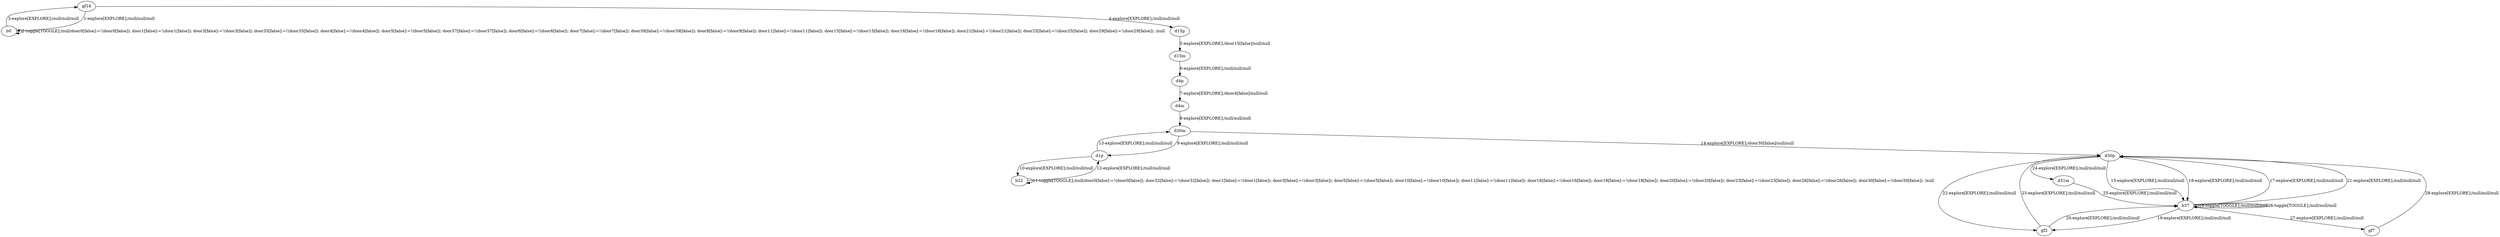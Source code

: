 # Total number of goals covered by this test: 1
# gf7 --> d30p

digraph g {
"gf14" -> "b0" [label = "1-explore[EXPLORE];/null/null/null"];
"b0" -> "b0" [label = "2-toggle[TOGGLE];/null/door0[false]:=!(door0[false]); door1[false]:=!(door1[false]); door3[false]:=!(door3[false]); door35[false]:=!(door35[false]); door4[false]:=!(door4[false]); door5[false]:=!(door5[false]); door37[false]:=!(door37[false]); door6[false]:=!(door6[false]); door7[false]:=!(door7[false]); door39[false]:=!(door39[false]); door9[false]:=!(door9[false]); door11[false]:=!(door11[false]); door15[false]:=!(door15[false]); door16[false]:=!(door16[false]); door21[false]:=!(door21[false]); door25[false]:=!(door25[false]); door29[false]:=!(door29[false]); /null"];
"b0" -> "gf14" [label = "3-explore[EXPLORE];/null/null/null"];
"gf14" -> "d15p" [label = "4-explore[EXPLORE];/null/null/null"];
"d15p" -> "d15m" [label = "5-explore[EXPLORE];/door15[false]/null/null"];
"d15m" -> "d4p" [label = "6-explore[EXPLORE];/null/null/null"];
"d4p" -> "d4m" [label = "7-explore[EXPLORE];/door4[false]/null/null"];
"d4m" -> "d30m" [label = "8-explore[EXPLORE];/null/null/null"];
"d30m" -> "d1p" [label = "9-explore[EXPLORE];/null/null/null"];
"d1p" -> "b22" [label = "10-explore[EXPLORE];/null/null/null"];
"b22" -> "b22" [label = "11-toggle[TOGGLE];/null/door0[false]:=!(door0[false]); door32[false]:=!(door32[false]); door1[false]:=!(door1[false]); door3[false]:=!(door3[false]); door5[false]:=!(door5[false]); door10[false]:=!(door10[false]); door11[false]:=!(door11[false]); door16[false]:=!(door16[false]); door18[false]:=!(door18[false]); door20[false]:=!(door20[false]); door23[false]:=!(door23[false]); door26[false]:=!(door26[false]); door30[false]:=!(door30[false]); /null"];
"b22" -> "d1p" [label = "12-explore[EXPLORE];/null/null/null"];
"d1p" -> "d30m" [label = "13-explore[EXPLORE];/null/null/null"];
"d30m" -> "d30p" [label = "14-explore[EXPLORE];/door30[false]/null/null"];
"d30p" -> "b37" [label = "15-explore[EXPLORE];/null/null/null"];
"b37" -> "b37" [label = "16-toggle[TOGGLE];/null/null/null"];
"b37" -> "d30p" [label = "17-explore[EXPLORE];/null/null/null"];
"d30p" -> "b37" [label = "18-explore[EXPLORE];/null/null/null"];
"b37" -> "gf2" [label = "19-explore[EXPLORE];/null/null/null"];
"gf2" -> "b37" [label = "20-explore[EXPLORE];/null/null/null"];
"b37" -> "d30p" [label = "21-explore[EXPLORE];/null/null/null"];
"d30p" -> "gf2" [label = "22-explore[EXPLORE];/null/null/null"];
"gf2" -> "d30p" [label = "23-explore[EXPLORE];/null/null/null"];
"d30p" -> "d31m" [label = "24-explore[EXPLORE];/null/null/null"];
"d31m" -> "b37" [label = "25-explore[EXPLORE];/null/null/null"];
"b37" -> "b37" [label = "26-toggle[TOGGLE];/null/null/null"];
"b37" -> "gf7" [label = "27-explore[EXPLORE];/null/null/null"];
"gf7" -> "d30p" [label = "28-explore[EXPLORE];/null/null/null"];
}